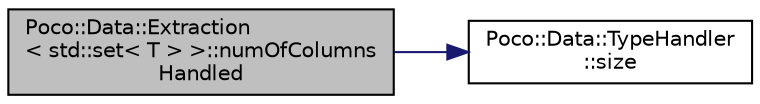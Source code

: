 digraph "Poco::Data::Extraction&lt; std::set&lt; T &gt; &gt;::numOfColumnsHandled"
{
 // LATEX_PDF_SIZE
  edge [fontname="Helvetica",fontsize="10",labelfontname="Helvetica",labelfontsize="10"];
  node [fontname="Helvetica",fontsize="10",shape=record];
  rankdir="LR";
  Node1 [label="Poco::Data::Extraction\l\< std::set\< T \> \>::numOfColumns\lHandled",height=0.2,width=0.4,color="black", fillcolor="grey75", style="filled", fontcolor="black",tooltip="Returns the extraction position."];
  Node1 -> Node2 [color="midnightblue",fontsize="10",style="solid"];
  Node2 [label="Poco::Data::TypeHandler\l::size",height=0.2,width=0.4,color="black", fillcolor="white", style="filled",URL="$classPoco_1_1Data_1_1TypeHandler.html#afedafb290457c7cac801ad8e82cea164",tooltip=" "];
}
